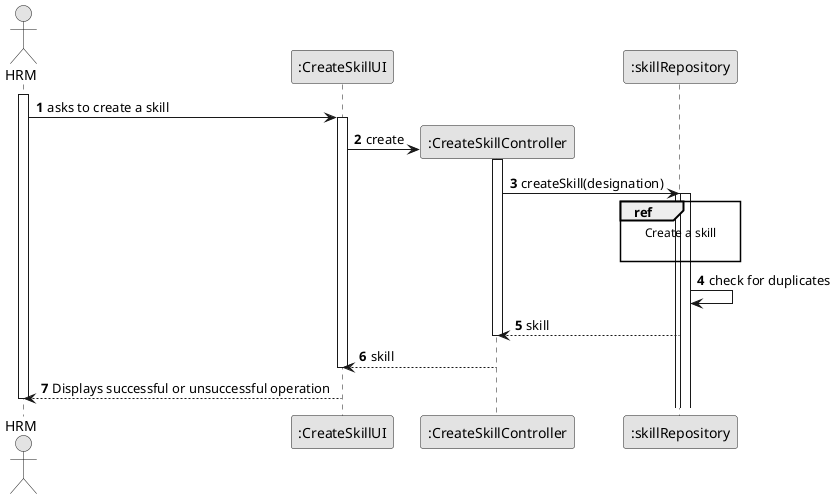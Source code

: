 @startuml
skinparam monochrome true
skinparam packageStyle rectangle
skinparam shadowing false

autonumber

actor "HRM" as HRM
participant ":CreateSkillUI" as UI
participant ":CreateSkillController" as CTRL
participant ":skillRepository" as skillRepository

activate HRM

HRM ->UI : asks to create a skill
activate UI

UI -> CTRL** : create
activate CTRL

CTRL -> skillRepository : createSkill(designation)
activate skillRepository

     ref over skillRepository
                Create a skill

            end ref
    activate skillRepository

    skillRepository -> skillRepository : check for duplicates

    CTRL <-- skillRepository : skill
    deactivate CTRL

    CTRL --> UI : skill

    deactivate UI

    UI --> HRM : Displays successful or unsuccessful operation

deactivate HRM
@enduml
